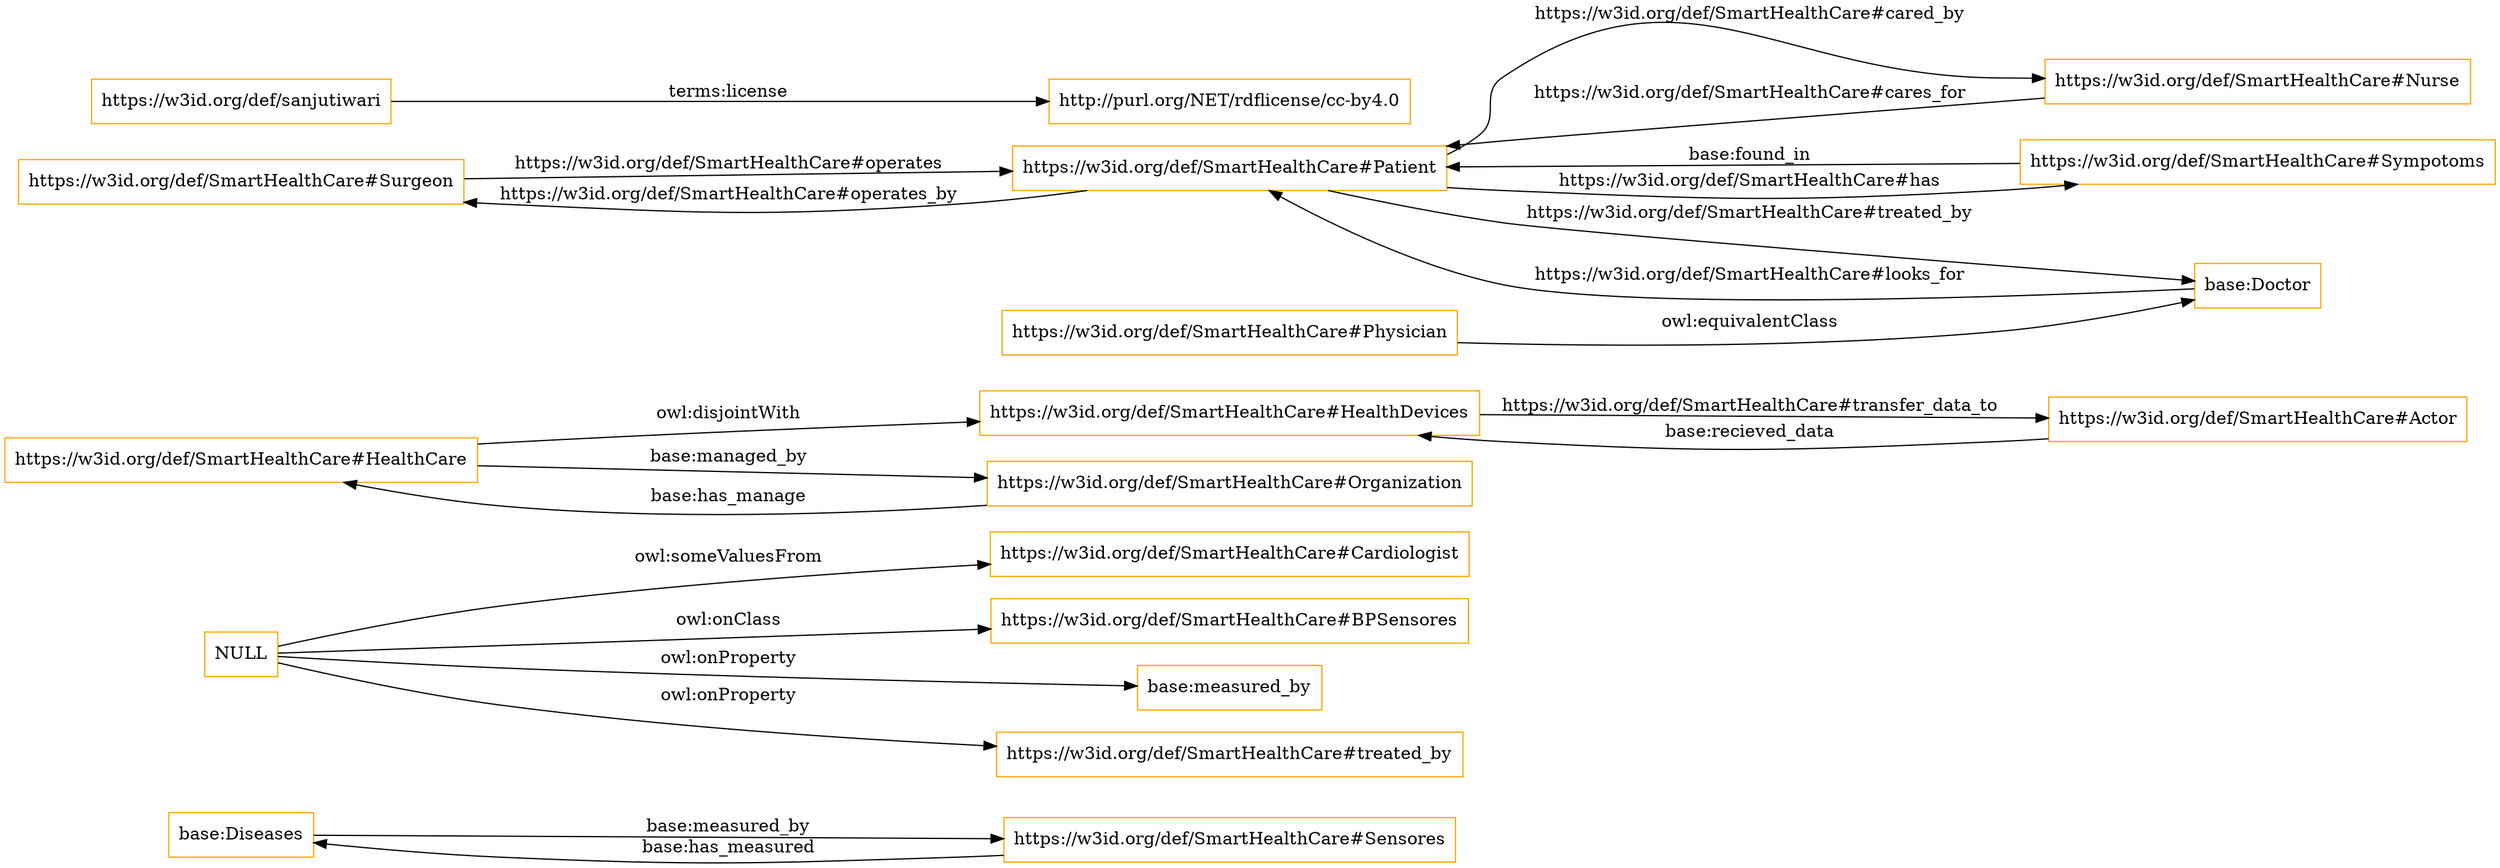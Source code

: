digraph ar2dtool_diagram { 
rankdir=LR;
size="1501"
node [shape = rectangle, color="orange"]; "base:Diseases" "https://w3id.org/def/SmartHealthCare#Cardiologist" "https://w3id.org/def/SmartHealthCare#BPSensores" "https://w3id.org/def/SmartHealthCare#HealthDevices" "https://w3id.org/def/SmartHealthCare#Surgeon" "https://w3id.org/def/SmartHealthCare#Physician" "https://w3id.org/def/SmartHealthCare#Nurse" "base:Doctor" "https://w3id.org/def/SmartHealthCare#Sympotoms" "https://w3id.org/def/SmartHealthCare#Sensores" "https://w3id.org/def/SmartHealthCare#HealthCare" "https://w3id.org/def/SmartHealthCare#Organization" "https://w3id.org/def/SmartHealthCare#Actor" "https://w3id.org/def/SmartHealthCare#Patient" ; /*classes style*/
	"NULL" -> "https://w3id.org/def/SmartHealthCare#BPSensores" [ label = "owl:onClass" ];
	"NULL" -> "base:measured_by" [ label = "owl:onProperty" ];
	"NULL" -> "https://w3id.org/def/SmartHealthCare#Cardiologist" [ label = "owl:someValuesFrom" ];
	"NULL" -> "https://w3id.org/def/SmartHealthCare#treated_by" [ label = "owl:onProperty" ];
	"https://w3id.org/def/SmartHealthCare#HealthCare" -> "https://w3id.org/def/SmartHealthCare#HealthDevices" [ label = "owl:disjointWith" ];
	"https://w3id.org/def/sanjutiwari" -> "http://purl.org/NET/rdflicense/cc-by4.0" [ label = "terms:license" ];
	"https://w3id.org/def/SmartHealthCare#Physician" -> "base:Doctor" [ label = "owl:equivalentClass" ];
	"https://w3id.org/def/SmartHealthCare#Organization" -> "https://w3id.org/def/SmartHealthCare#HealthCare" [ label = "base:has_manage" ];
	"https://w3id.org/def/SmartHealthCare#HealthCare" -> "https://w3id.org/def/SmartHealthCare#Organization" [ label = "base:managed_by" ];
	"https://w3id.org/def/SmartHealthCare#HealthDevices" -> "https://w3id.org/def/SmartHealthCare#Actor" [ label = "https://w3id.org/def/SmartHealthCare#transfer_data_to" ];
	"https://w3id.org/def/SmartHealthCare#Sensores" -> "base:Diseases" [ label = "base:has_measured" ];
	"base:Diseases" -> "https://w3id.org/def/SmartHealthCare#Sensores" [ label = "base:measured_by" ];
	"https://w3id.org/def/SmartHealthCare#Patient" -> "https://w3id.org/def/SmartHealthCare#Sympotoms" [ label = "https://w3id.org/def/SmartHealthCare#has" ];
	"base:Doctor" -> "https://w3id.org/def/SmartHealthCare#Patient" [ label = "https://w3id.org/def/SmartHealthCare#looks_for" ];
	"https://w3id.org/def/SmartHealthCare#Actor" -> "https://w3id.org/def/SmartHealthCare#HealthDevices" [ label = "base:recieved_data" ];
	"https://w3id.org/def/SmartHealthCare#Patient" -> "base:Doctor" [ label = "https://w3id.org/def/SmartHealthCare#treated_by" ];
	"https://w3id.org/def/SmartHealthCare#Patient" -> "https://w3id.org/def/SmartHealthCare#Surgeon" [ label = "https://w3id.org/def/SmartHealthCare#operates_by" ];
	"https://w3id.org/def/SmartHealthCare#Patient" -> "https://w3id.org/def/SmartHealthCare#Nurse" [ label = "https://w3id.org/def/SmartHealthCare#cared_by" ];
	"https://w3id.org/def/SmartHealthCare#Surgeon" -> "https://w3id.org/def/SmartHealthCare#Patient" [ label = "https://w3id.org/def/SmartHealthCare#operates" ];
	"https://w3id.org/def/SmartHealthCare#Sympotoms" -> "https://w3id.org/def/SmartHealthCare#Patient" [ label = "base:found_in" ];
	"https://w3id.org/def/SmartHealthCare#Nurse" -> "https://w3id.org/def/SmartHealthCare#Patient" [ label = "https://w3id.org/def/SmartHealthCare#cares_for" ];

}
